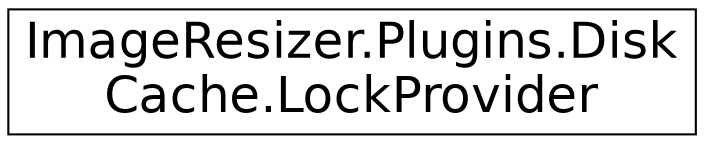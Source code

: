 digraph "Graphical Class Hierarchy"
{
  edge [fontname="Helvetica",fontsize="24",labelfontname="Helvetica",labelfontsize="24"];
  node [fontname="Helvetica",fontsize="24",shape=record];
  rankdir="LR";
  Node1 [label="ImageResizer.Plugins.Disk\lCache.LockProvider",height=0.2,width=0.4,color="black", fillcolor="white", style="filled",URL="$class_image_resizer_1_1_plugins_1_1_disk_cache_1_1_lock_provider.html",tooltip="Provides locking based on a string key. Locks are local to the LockProvider instance. The class handles disposing of unused locks. Generally used for coordinating writes to files (of which there can be millions). Only keeps key/lock pairs in memory which are in use. Thread-safe. "];
}
